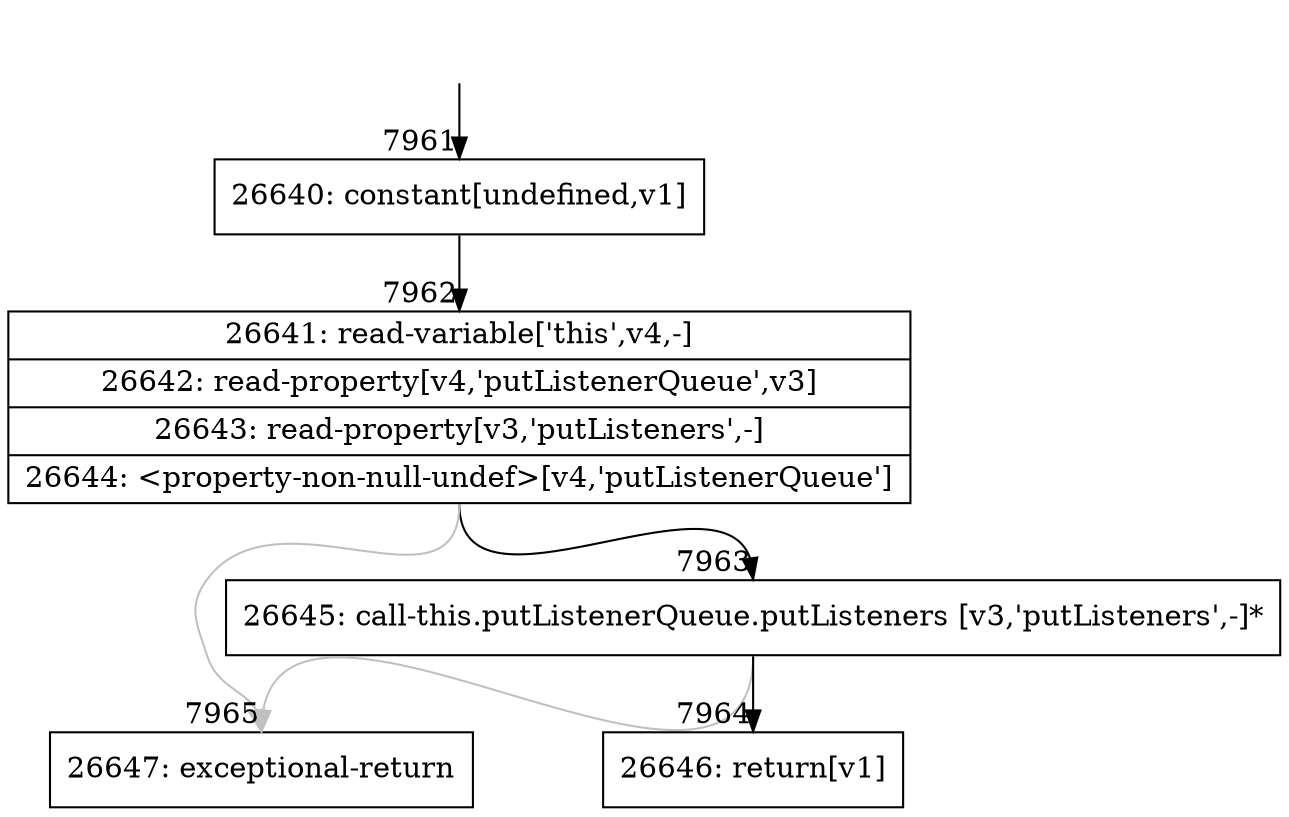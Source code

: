 digraph {
rankdir="TD"
BB_entry574[shape=none,label=""];
BB_entry574 -> BB7961 [tailport=s, headport=n, headlabel="    7961"]
BB7961 [shape=record label="{26640: constant[undefined,v1]}" ] 
BB7961 -> BB7962 [tailport=s, headport=n, headlabel="      7962"]
BB7962 [shape=record label="{26641: read-variable['this',v4,-]|26642: read-property[v4,'putListenerQueue',v3]|26643: read-property[v3,'putListeners',-]|26644: \<property-non-null-undef\>[v4,'putListenerQueue']}" ] 
BB7962 -> BB7963 [tailport=s, headport=n, headlabel="      7963"]
BB7962 -> BB7965 [tailport=s, headport=n, color=gray, headlabel="      7965"]
BB7963 [shape=record label="{26645: call-this.putListenerQueue.putListeners [v3,'putListeners',-]*}" ] 
BB7963 -> BB7964 [tailport=s, headport=n, headlabel="      7964"]
BB7963 -> BB7965 [tailport=s, headport=n, color=gray]
BB7964 [shape=record label="{26646: return[v1]}" ] 
BB7965 [shape=record label="{26647: exceptional-return}" ] 
//#$~ 13969
}
